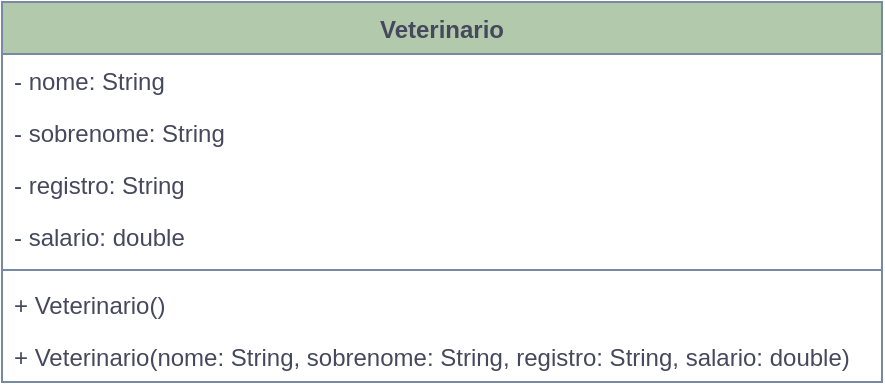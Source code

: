 <mxfile version="18.0.2" type="device"><diagram id="6EFNPn8mm_7Cv8HNqKv2" name="Page-1"><mxGraphModel dx="723" dy="435" grid="1" gridSize="10" guides="1" tooltips="1" connect="1" arrows="1" fold="1" page="1" pageScale="1" pageWidth="827" pageHeight="1169" math="0" shadow="0"><root><mxCell id="0"/><mxCell id="1" parent="0"/><mxCell id="P1-vS7s0hl8KUEjljgqn-1" value="Veterinario" style="swimlane;fontStyle=1;align=center;verticalAlign=top;childLayout=stackLayout;horizontal=1;startSize=26;horizontalStack=0;resizeParent=1;resizeParentMax=0;resizeLast=0;collapsible=1;marginBottom=0;fillColor=#B2C9AB;strokeColor=#788AA3;fontColor=#46495D;" vertex="1" parent="1"><mxGeometry x="240" y="40" width="440" height="190" as="geometry"/></mxCell><mxCell id="P1-vS7s0hl8KUEjljgqn-2" value="- nome: String" style="text;strokeColor=none;fillColor=none;align=left;verticalAlign=top;spacingLeft=4;spacingRight=4;overflow=hidden;rotatable=0;points=[[0,0.5],[1,0.5]];portConstraint=eastwest;fontColor=#46495D;" vertex="1" parent="P1-vS7s0hl8KUEjljgqn-1"><mxGeometry y="26" width="440" height="26" as="geometry"/></mxCell><mxCell id="P1-vS7s0hl8KUEjljgqn-7" value="- sobrenome: String" style="text;strokeColor=none;fillColor=none;align=left;verticalAlign=top;spacingLeft=4;spacingRight=4;overflow=hidden;rotatable=0;points=[[0,0.5],[1,0.5]];portConstraint=eastwest;fontColor=#46495D;" vertex="1" parent="P1-vS7s0hl8KUEjljgqn-1"><mxGeometry y="52" width="440" height="26" as="geometry"/></mxCell><mxCell id="P1-vS7s0hl8KUEjljgqn-8" value="- registro: String" style="text;strokeColor=none;fillColor=none;align=left;verticalAlign=top;spacingLeft=4;spacingRight=4;overflow=hidden;rotatable=0;points=[[0,0.5],[1,0.5]];portConstraint=eastwest;fontColor=#46495D;" vertex="1" parent="P1-vS7s0hl8KUEjljgqn-1"><mxGeometry y="78" width="440" height="26" as="geometry"/></mxCell><mxCell id="P1-vS7s0hl8KUEjljgqn-5" value="- salario: double" style="text;strokeColor=none;fillColor=none;align=left;verticalAlign=top;spacingLeft=4;spacingRight=4;overflow=hidden;rotatable=0;points=[[0,0.5],[1,0.5]];portConstraint=eastwest;fontColor=#46495D;" vertex="1" parent="P1-vS7s0hl8KUEjljgqn-1"><mxGeometry y="104" width="440" height="26" as="geometry"/></mxCell><mxCell id="P1-vS7s0hl8KUEjljgqn-3" value="" style="line;strokeWidth=1;fillColor=none;align=left;verticalAlign=middle;spacingTop=-1;spacingLeft=3;spacingRight=3;rotatable=0;labelPosition=right;points=[];portConstraint=eastwest;strokeColor=#788AA3;fontColor=#46495D;" vertex="1" parent="P1-vS7s0hl8KUEjljgqn-1"><mxGeometry y="130" width="440" height="8" as="geometry"/></mxCell><mxCell id="P1-vS7s0hl8KUEjljgqn-4" value="+ Veterinario()" style="text;strokeColor=none;fillColor=none;align=left;verticalAlign=top;spacingLeft=4;spacingRight=4;overflow=hidden;rotatable=0;points=[[0,0.5],[1,0.5]];portConstraint=eastwest;fontColor=#46495D;" vertex="1" parent="P1-vS7s0hl8KUEjljgqn-1"><mxGeometry y="138" width="440" height="26" as="geometry"/></mxCell><mxCell id="P1-vS7s0hl8KUEjljgqn-9" value="+ Veterinario(nome: String, sobrenome: String, registro: String, salario: double)" style="text;strokeColor=none;fillColor=none;align=left;verticalAlign=top;spacingLeft=4;spacingRight=4;overflow=hidden;rotatable=0;points=[[0,0.5],[1,0.5]];portConstraint=eastwest;fontColor=#46495D;" vertex="1" parent="P1-vS7s0hl8KUEjljgqn-1"><mxGeometry y="164" width="440" height="26" as="geometry"/></mxCell></root></mxGraphModel></diagram></mxfile>